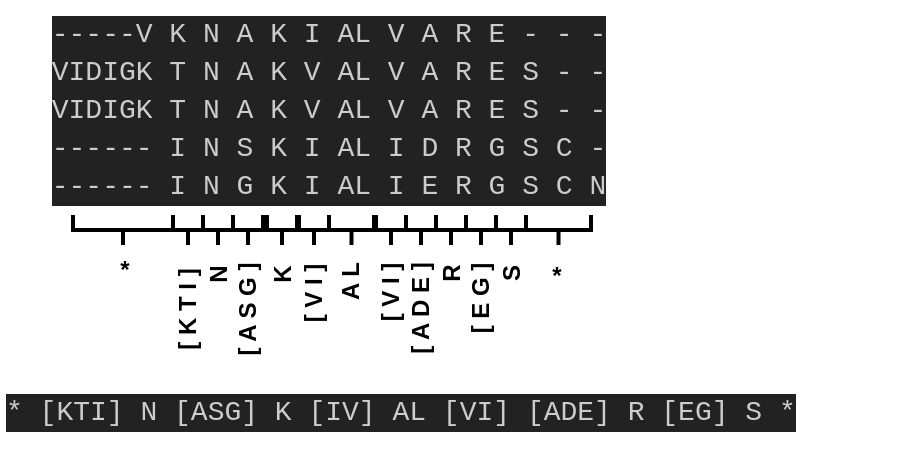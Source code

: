 <mxfile version="20.6.2" type="device"><diagram id="r_FApHoOIN8Kq5sakNCr" name="Página-1"><mxGraphModel dx="441" dy="233" grid="1" gridSize="10" guides="1" tooltips="1" connect="1" arrows="1" fold="1" page="1" pageScale="1" pageWidth="827" pageHeight="1169" math="0" shadow="0"><root><mxCell id="0"/><mxCell id="1" parent="0"/><mxCell id="0MKSKc9JWgxIq71mF9Hv-1" value="&lt;div style=&quot;color: rgb(204, 204, 204); background-color: rgb(34, 34, 34); font-family: Consolas, &amp;quot;Courier New&amp;quot;, monospace; font-size: 14px; line-height: 19px;&quot;&gt;&lt;div&gt;-----V K N A K I AL V A R E - - -&lt;/div&gt;&lt;div&gt;VIDIGK T N A K V AL V A R E S - -&lt;/div&gt;&lt;div&gt;VIDIGK T N A K V AL V A R E S - -&lt;/div&gt;&lt;div&gt;------ I N S K I AL I D R G S C -&lt;/div&gt;&lt;div&gt;------ I N G K I AL I E R G S C N&lt;/div&gt;&lt;/div&gt;" style="text;html=1;align=center;verticalAlign=middle;resizable=0;points=[];autosize=1;strokeColor=none;fillColor=none;" vertex="1" parent="1"><mxGeometry x="50" y="40" width="280" height="110" as="geometry"/></mxCell><mxCell id="0MKSKc9JWgxIq71mF9Hv-2" value="&lt;div style=&quot;color: rgb(204, 204, 204); background-color: rgb(34, 34, 34); font-family: Consolas, &amp;quot;Courier New&amp;quot;, monospace; font-weight: normal; font-size: 14px; line-height: 19px;&quot;&gt;&lt;div&gt;&lt;span style=&quot;color: #cccccc;&quot;&gt;* [KTI] N [ASG] K [IV] AL [VI] [ADE] R [EG] S *&lt;/span&gt;&lt;/div&gt;&lt;/div&gt;" style="text;whiteSpace=wrap;html=1;" vertex="1" parent="1"><mxGeometry x="26.5" y="230" width="450" height="40" as="geometry"/></mxCell><mxCell id="0MKSKc9JWgxIq71mF9Hv-4" value="" style="strokeWidth=2;html=1;shape=mxgraph.flowchart.annotation_2;align=left;labelPosition=right;pointerEvents=1;rotation=-90;" vertex="1" parent="1"><mxGeometry x="80" y="130" width="15" height="50" as="geometry"/></mxCell><mxCell id="0MKSKc9JWgxIq71mF9Hv-7" value="" style="strokeWidth=2;html=1;shape=mxgraph.flowchart.annotation_2;align=left;labelPosition=right;pointerEvents=1;rotation=-90;" vertex="1" parent="1"><mxGeometry x="112.5" y="147.5" width="15" height="15" as="geometry"/></mxCell><mxCell id="0MKSKc9JWgxIq71mF9Hv-9" value="" style="strokeWidth=2;html=1;shape=mxgraph.flowchart.annotation_2;align=left;labelPosition=right;pointerEvents=1;rotation=-90;" vertex="1" parent="1"><mxGeometry x="127.5" y="147.5" width="15" height="15" as="geometry"/></mxCell><mxCell id="0MKSKc9JWgxIq71mF9Hv-10" value="" style="strokeWidth=2;html=1;shape=mxgraph.flowchart.annotation_2;align=left;labelPosition=right;pointerEvents=1;rotation=-90;" vertex="1" parent="1"><mxGeometry x="142.5" y="147.5" width="15" height="15" as="geometry"/></mxCell><mxCell id="0MKSKc9JWgxIq71mF9Hv-11" value="" style="strokeWidth=2;html=1;shape=mxgraph.flowchart.annotation_2;align=left;labelPosition=right;pointerEvents=1;rotation=-90;" vertex="1" parent="1"><mxGeometry x="159.5" y="147.5" width="15" height="15" as="geometry"/></mxCell><mxCell id="0MKSKc9JWgxIq71mF9Hv-12" value="" style="strokeWidth=2;html=1;shape=mxgraph.flowchart.annotation_2;align=left;labelPosition=right;pointerEvents=1;rotation=-90;" vertex="1" parent="1"><mxGeometry x="175.5" y="147.5" width="15" height="15" as="geometry"/></mxCell><mxCell id="0MKSKc9JWgxIq71mF9Hv-13" value="" style="strokeWidth=2;html=1;shape=mxgraph.flowchart.annotation_2;align=left;labelPosition=right;pointerEvents=1;rotation=-90;" vertex="1" parent="1"><mxGeometry x="194.25" y="143.75" width="15" height="22.5" as="geometry"/></mxCell><mxCell id="0MKSKc9JWgxIq71mF9Hv-14" value="" style="strokeWidth=2;html=1;shape=mxgraph.flowchart.annotation_2;align=left;labelPosition=right;pointerEvents=1;rotation=-90;" vertex="1" parent="1"><mxGeometry x="214" y="147.5" width="15" height="15" as="geometry"/></mxCell><mxCell id="0MKSKc9JWgxIq71mF9Hv-15" value="" style="strokeWidth=2;html=1;shape=mxgraph.flowchart.annotation_2;align=left;labelPosition=right;pointerEvents=1;rotation=-90;" vertex="1" parent="1"><mxGeometry x="229" y="147.5" width="15" height="15" as="geometry"/></mxCell><mxCell id="0MKSKc9JWgxIq71mF9Hv-16" value="" style="strokeWidth=2;html=1;shape=mxgraph.flowchart.annotation_2;align=left;labelPosition=right;pointerEvents=1;rotation=-90;" vertex="1" parent="1"><mxGeometry x="244" y="147.5" width="15" height="15" as="geometry"/></mxCell><mxCell id="0MKSKc9JWgxIq71mF9Hv-17" value="" style="strokeWidth=2;html=1;shape=mxgraph.flowchart.annotation_2;align=left;labelPosition=right;pointerEvents=1;rotation=-90;" vertex="1" parent="1"><mxGeometry x="259" y="147.5" width="15" height="15" as="geometry"/></mxCell><mxCell id="0MKSKc9JWgxIq71mF9Hv-18" value="" style="strokeWidth=2;html=1;shape=mxgraph.flowchart.annotation_2;align=left;labelPosition=right;pointerEvents=1;rotation=-90;" vertex="1" parent="1"><mxGeometry x="274" y="147.5" width="15" height="15" as="geometry"/></mxCell><mxCell id="0MKSKc9JWgxIq71mF9Hv-19" value="" style="strokeWidth=2;html=1;shape=mxgraph.flowchart.annotation_2;align=left;labelPosition=right;pointerEvents=1;rotation=-90;" vertex="1" parent="1"><mxGeometry x="297.75" y="138.75" width="15" height="32.5" as="geometry"/></mxCell><mxCell id="0MKSKc9JWgxIq71mF9Hv-28" value="*" style="text;html=1;align=center;verticalAlign=middle;resizable=0;points=[];autosize=1;strokeColor=none;fillColor=none;fontStyle=1" vertex="1" parent="1"><mxGeometry x="72.5" y="160" width="30" height="30" as="geometry"/></mxCell><mxCell id="0MKSKc9JWgxIq71mF9Hv-29" value="[ K T I ]" style="text;html=1;align=center;verticalAlign=middle;resizable=0;points=[];autosize=1;strokeColor=none;fillColor=none;rotation=-90;fontStyle=1" vertex="1" parent="1"><mxGeometry x="90" y="180" width="60" height="30" as="geometry"/></mxCell><mxCell id="0MKSKc9JWgxIq71mF9Hv-30" value="N" style="text;html=1;align=center;verticalAlign=middle;resizable=0;points=[];autosize=1;strokeColor=none;fillColor=none;rotation=-90;fontStyle=1" vertex="1" parent="1"><mxGeometry x="120" y="162.5" width="30" height="30" as="geometry"/></mxCell><mxCell id="0MKSKc9JWgxIq71mF9Hv-31" value="[ A S G ]" style="text;html=1;align=center;verticalAlign=middle;resizable=0;points=[];autosize=1;strokeColor=none;fillColor=none;rotation=-90;fontStyle=1" vertex="1" parent="1"><mxGeometry x="115" y="180" width="70" height="30" as="geometry"/></mxCell><mxCell id="0MKSKc9JWgxIq71mF9Hv-32" value="K" style="text;html=1;align=center;verticalAlign=middle;resizable=0;points=[];autosize=1;strokeColor=none;fillColor=none;rotation=-90;fontStyle=1" vertex="1" parent="1"><mxGeometry x="152" y="162.5" width="30" height="30" as="geometry"/></mxCell><mxCell id="0MKSKc9JWgxIq71mF9Hv-33" value="[ V I ]" style="text;html=1;align=center;verticalAlign=middle;resizable=0;points=[];autosize=1;strokeColor=none;fillColor=none;rotation=-90;fontStyle=1" vertex="1" parent="1"><mxGeometry x="158" y="172" width="50" height="30" as="geometry"/></mxCell><mxCell id="0MKSKc9JWgxIq71mF9Hv-34" value="A L" style="text;html=1;align=center;verticalAlign=middle;resizable=0;points=[];autosize=1;strokeColor=none;fillColor=none;rotation=-90;fontStyle=1" vertex="1" parent="1"><mxGeometry x="181.75" y="166.25" width="40" height="30" as="geometry"/></mxCell><mxCell id="0MKSKc9JWgxIq71mF9Hv-35" value="[ V&amp;nbsp;I ]" style="text;html=1;align=center;verticalAlign=middle;resizable=0;points=[];autosize=1;strokeColor=none;fillColor=none;rotation=-90;fontStyle=1" vertex="1" parent="1"><mxGeometry x="196.5" y="172" width="50" height="30" as="geometry"/></mxCell><mxCell id="0MKSKc9JWgxIq71mF9Hv-36" value="[ A D E&amp;nbsp;]" style="text;html=1;align=center;verticalAlign=middle;resizable=0;points=[];autosize=1;strokeColor=none;fillColor=none;rotation=-90;fontStyle=1" vertex="1" parent="1"><mxGeometry x="201.5" y="180" width="70" height="30" as="geometry"/></mxCell><mxCell id="0MKSKc9JWgxIq71mF9Hv-37" value="R" style="text;html=1;align=center;verticalAlign=middle;resizable=0;points=[];autosize=1;strokeColor=none;fillColor=none;rotation=-90;fontStyle=1" vertex="1" parent="1"><mxGeometry x="236.5" y="162.5" width="30" height="30" as="geometry"/></mxCell><mxCell id="0MKSKc9JWgxIq71mF9Hv-38" value="[ E G ]" style="text;html=1;align=center;verticalAlign=middle;resizable=0;points=[];autosize=1;strokeColor=none;fillColor=none;rotation=-90;fontStyle=1" vertex="1" parent="1"><mxGeometry x="236.5" y="175" width="60" height="30" as="geometry"/></mxCell><mxCell id="0MKSKc9JWgxIq71mF9Hv-39" value="S" style="text;html=1;align=center;verticalAlign=middle;resizable=0;points=[];autosize=1;strokeColor=none;fillColor=none;rotation=-90;fontStyle=1" vertex="1" parent="1"><mxGeometry x="266.5" y="162.5" width="30" height="30" as="geometry"/></mxCell><mxCell id="0MKSKc9JWgxIq71mF9Hv-40" value="*" style="text;html=1;align=center;verticalAlign=middle;resizable=0;points=[];autosize=1;strokeColor=none;fillColor=none;rotation=0;fontStyle=1" vertex="1" parent="1"><mxGeometry x="289" y="162.5" width="30" height="30" as="geometry"/></mxCell></root></mxGraphModel></diagram></mxfile>